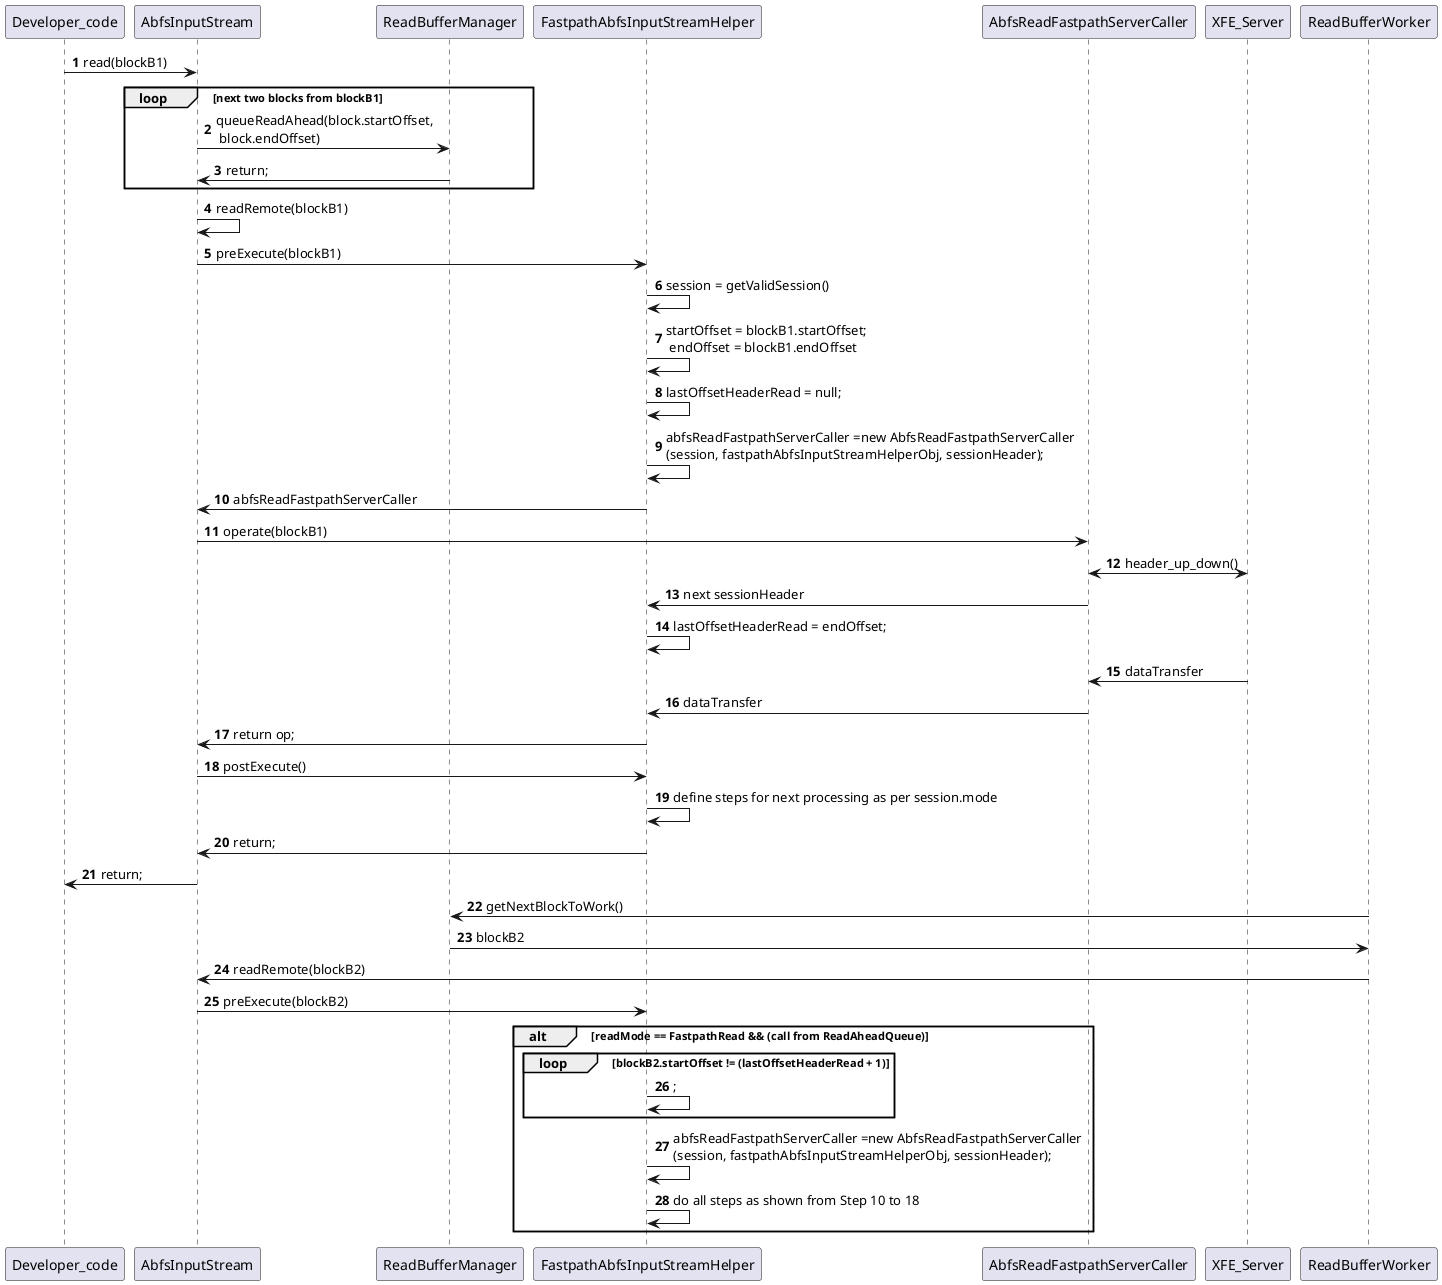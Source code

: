 @startuml
'https://plantuml.com/sequence-diagram

autonumber

Developer_code -> AbfsInputStream: read(blockB1)
loop next two blocks from blockB1
AbfsInputStream -> ReadBufferManager: queueReadAhead(block.startOffset,\n block.endOffset)
ReadBufferManager -> AbfsInputStream: return;
end
AbfsInputStream -> AbfsInputStream: readRemote(blockB1)
AbfsInputStream -> FastpathAbfsInputStreamHelper: preExecute(blockB1)
FastpathAbfsInputStreamHelper -> FastpathAbfsInputStreamHelper: session = getValidSession()
FastpathAbfsInputStreamHelper -> FastpathAbfsInputStreamHelper: startOffset = blockB1.startOffset;\n endOffset = blockB1.endOffset
FastpathAbfsInputStreamHelper -> FastpathAbfsInputStreamHelper: lastOffsetHeaderRead = null;
FastpathAbfsInputStreamHelper -> FastpathAbfsInputStreamHelper: abfsReadFastpathServerCaller =new AbfsReadFastpathServerCaller\n(session, fastpathAbfsInputStreamHelperObj, sessionHeader);
FastpathAbfsInputStreamHelper -> AbfsInputStream: abfsReadFastpathServerCaller
AbfsInputStream -> AbfsReadFastpathServerCaller: operate(blockB1)
AbfsReadFastpathServerCaller <-> XFE_Server: header_up_down()
AbfsReadFastpathServerCaller -> FastpathAbfsInputStreamHelper: next sessionHeader
FastpathAbfsInputStreamHelper -> FastpathAbfsInputStreamHelper: lastOffsetHeaderRead = endOffset;
AbfsReadFastpathServerCaller <- XFE_Server: dataTransfer
FastpathAbfsInputStreamHelper <- AbfsReadFastpathServerCaller: dataTransfer
FastpathAbfsInputStreamHelper -> AbfsInputStream: return op;
AbfsInputStream -> FastpathAbfsInputStreamHelper: postExecute()
FastpathAbfsInputStreamHelper -> FastpathAbfsInputStreamHelper:define steps for next processing as per session.mode
FastpathAbfsInputStreamHelper -> AbfsInputStream: return;
AbfsInputStream -> Developer_code: return;
ReadBufferWorker -> ReadBufferManager: getNextBlockToWork()
ReadBufferManager -> ReadBufferWorker: blockB2
ReadBufferWorker -> AbfsInputStream: readRemote(blockB2)
AbfsInputStream -> FastpathAbfsInputStreamHelper: preExecute(blockB2)
alt readMode == FastpathRead && (call from ReadAheadQueue)
loop blockB2.startOffset != (lastOffsetHeaderRead + 1)
FastpathAbfsInputStreamHelper -> FastpathAbfsInputStreamHelper:;
end
FastpathAbfsInputStreamHelper -> FastpathAbfsInputStreamHelper: abfsReadFastpathServerCaller =new AbfsReadFastpathServerCaller\n(session, fastpathAbfsInputStreamHelperObj, sessionHeader);
FastpathAbfsInputStreamHelper -> FastpathAbfsInputStreamHelper: do all steps as shown from Step 10 to 18
end
@enduml